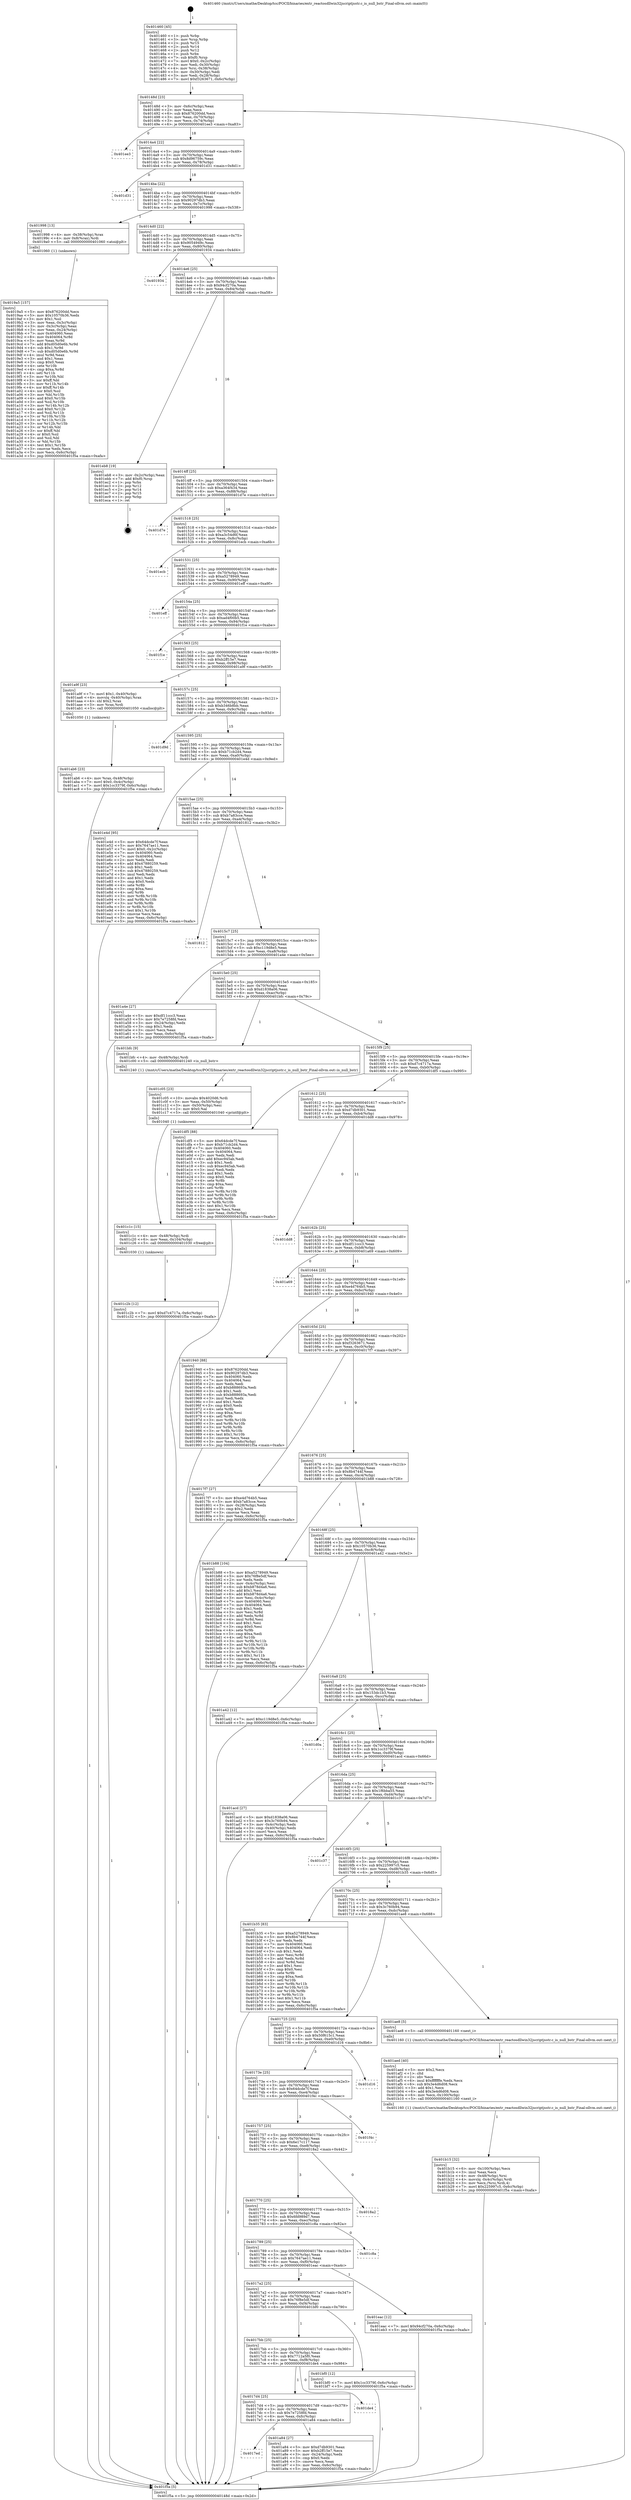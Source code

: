 digraph "0x401460" {
  label = "0x401460 (/mnt/c/Users/mathe/Desktop/tcc/POCII/binaries/extr_reactosdllwin32jscriptjsstr.c_is_null_bstr_Final-ollvm.out::main(0))"
  labelloc = "t"
  node[shape=record]

  Entry [label="",width=0.3,height=0.3,shape=circle,fillcolor=black,style=filled]
  "0x40148d" [label="{
     0x40148d [23]\l
     | [instrs]\l
     &nbsp;&nbsp;0x40148d \<+3\>: mov -0x6c(%rbp),%eax\l
     &nbsp;&nbsp;0x401490 \<+2\>: mov %eax,%ecx\l
     &nbsp;&nbsp;0x401492 \<+6\>: sub $0x876200dd,%ecx\l
     &nbsp;&nbsp;0x401498 \<+3\>: mov %eax,-0x70(%rbp)\l
     &nbsp;&nbsp;0x40149b \<+3\>: mov %ecx,-0x74(%rbp)\l
     &nbsp;&nbsp;0x40149e \<+6\>: je 0000000000401ee3 \<main+0xa83\>\l
  }"]
  "0x401ee3" [label="{
     0x401ee3\l
  }", style=dashed]
  "0x4014a4" [label="{
     0x4014a4 [22]\l
     | [instrs]\l
     &nbsp;&nbsp;0x4014a4 \<+5\>: jmp 00000000004014a9 \<main+0x49\>\l
     &nbsp;&nbsp;0x4014a9 \<+3\>: mov -0x70(%rbp),%eax\l
     &nbsp;&nbsp;0x4014ac \<+5\>: sub $0x8d96759c,%eax\l
     &nbsp;&nbsp;0x4014b1 \<+3\>: mov %eax,-0x78(%rbp)\l
     &nbsp;&nbsp;0x4014b4 \<+6\>: je 0000000000401d31 \<main+0x8d1\>\l
  }"]
  Exit [label="",width=0.3,height=0.3,shape=circle,fillcolor=black,style=filled,peripheries=2]
  "0x401d31" [label="{
     0x401d31\l
  }", style=dashed]
  "0x4014ba" [label="{
     0x4014ba [22]\l
     | [instrs]\l
     &nbsp;&nbsp;0x4014ba \<+5\>: jmp 00000000004014bf \<main+0x5f\>\l
     &nbsp;&nbsp;0x4014bf \<+3\>: mov -0x70(%rbp),%eax\l
     &nbsp;&nbsp;0x4014c2 \<+5\>: sub $0x90297db3,%eax\l
     &nbsp;&nbsp;0x4014c7 \<+3\>: mov %eax,-0x7c(%rbp)\l
     &nbsp;&nbsp;0x4014ca \<+6\>: je 0000000000401998 \<main+0x538\>\l
  }"]
  "0x401c2b" [label="{
     0x401c2b [12]\l
     | [instrs]\l
     &nbsp;&nbsp;0x401c2b \<+7\>: movl $0xd7c4717a,-0x6c(%rbp)\l
     &nbsp;&nbsp;0x401c32 \<+5\>: jmp 0000000000401f5a \<main+0xafa\>\l
  }"]
  "0x401998" [label="{
     0x401998 [13]\l
     | [instrs]\l
     &nbsp;&nbsp;0x401998 \<+4\>: mov -0x38(%rbp),%rax\l
     &nbsp;&nbsp;0x40199c \<+4\>: mov 0x8(%rax),%rdi\l
     &nbsp;&nbsp;0x4019a0 \<+5\>: call 0000000000401060 \<atoi@plt\>\l
     | [calls]\l
     &nbsp;&nbsp;0x401060 \{1\} (unknown)\l
  }"]
  "0x4014d0" [label="{
     0x4014d0 [22]\l
     | [instrs]\l
     &nbsp;&nbsp;0x4014d0 \<+5\>: jmp 00000000004014d5 \<main+0x75\>\l
     &nbsp;&nbsp;0x4014d5 \<+3\>: mov -0x70(%rbp),%eax\l
     &nbsp;&nbsp;0x4014d8 \<+5\>: sub $0x9054949c,%eax\l
     &nbsp;&nbsp;0x4014dd \<+3\>: mov %eax,-0x80(%rbp)\l
     &nbsp;&nbsp;0x4014e0 \<+6\>: je 0000000000401934 \<main+0x4d4\>\l
  }"]
  "0x401c1c" [label="{
     0x401c1c [15]\l
     | [instrs]\l
     &nbsp;&nbsp;0x401c1c \<+4\>: mov -0x48(%rbp),%rdi\l
     &nbsp;&nbsp;0x401c20 \<+6\>: mov %eax,-0x104(%rbp)\l
     &nbsp;&nbsp;0x401c26 \<+5\>: call 0000000000401030 \<free@plt\>\l
     | [calls]\l
     &nbsp;&nbsp;0x401030 \{1\} (unknown)\l
  }"]
  "0x401934" [label="{
     0x401934\l
  }", style=dashed]
  "0x4014e6" [label="{
     0x4014e6 [25]\l
     | [instrs]\l
     &nbsp;&nbsp;0x4014e6 \<+5\>: jmp 00000000004014eb \<main+0x8b\>\l
     &nbsp;&nbsp;0x4014eb \<+3\>: mov -0x70(%rbp),%eax\l
     &nbsp;&nbsp;0x4014ee \<+5\>: sub $0x94cf270a,%eax\l
     &nbsp;&nbsp;0x4014f3 \<+6\>: mov %eax,-0x84(%rbp)\l
     &nbsp;&nbsp;0x4014f9 \<+6\>: je 0000000000401eb8 \<main+0xa58\>\l
  }"]
  "0x401c05" [label="{
     0x401c05 [23]\l
     | [instrs]\l
     &nbsp;&nbsp;0x401c05 \<+10\>: movabs $0x4020d6,%rdi\l
     &nbsp;&nbsp;0x401c0f \<+3\>: mov %eax,-0x50(%rbp)\l
     &nbsp;&nbsp;0x401c12 \<+3\>: mov -0x50(%rbp),%esi\l
     &nbsp;&nbsp;0x401c15 \<+2\>: mov $0x0,%al\l
     &nbsp;&nbsp;0x401c17 \<+5\>: call 0000000000401040 \<printf@plt\>\l
     | [calls]\l
     &nbsp;&nbsp;0x401040 \{1\} (unknown)\l
  }"]
  "0x401eb8" [label="{
     0x401eb8 [19]\l
     | [instrs]\l
     &nbsp;&nbsp;0x401eb8 \<+3\>: mov -0x2c(%rbp),%eax\l
     &nbsp;&nbsp;0x401ebb \<+7\>: add $0xf0,%rsp\l
     &nbsp;&nbsp;0x401ec2 \<+1\>: pop %rbx\l
     &nbsp;&nbsp;0x401ec3 \<+2\>: pop %r12\l
     &nbsp;&nbsp;0x401ec5 \<+2\>: pop %r14\l
     &nbsp;&nbsp;0x401ec7 \<+2\>: pop %r15\l
     &nbsp;&nbsp;0x401ec9 \<+1\>: pop %rbp\l
     &nbsp;&nbsp;0x401eca \<+1\>: ret\l
  }"]
  "0x4014ff" [label="{
     0x4014ff [25]\l
     | [instrs]\l
     &nbsp;&nbsp;0x4014ff \<+5\>: jmp 0000000000401504 \<main+0xa4\>\l
     &nbsp;&nbsp;0x401504 \<+3\>: mov -0x70(%rbp),%eax\l
     &nbsp;&nbsp;0x401507 \<+5\>: sub $0xa364f434,%eax\l
     &nbsp;&nbsp;0x40150c \<+6\>: mov %eax,-0x88(%rbp)\l
     &nbsp;&nbsp;0x401512 \<+6\>: je 0000000000401d7e \<main+0x91e\>\l
  }"]
  "0x401b15" [label="{
     0x401b15 [32]\l
     | [instrs]\l
     &nbsp;&nbsp;0x401b15 \<+6\>: mov -0x100(%rbp),%ecx\l
     &nbsp;&nbsp;0x401b1b \<+3\>: imul %eax,%ecx\l
     &nbsp;&nbsp;0x401b1e \<+4\>: mov -0x48(%rbp),%rsi\l
     &nbsp;&nbsp;0x401b22 \<+4\>: movslq -0x4c(%rbp),%rdi\l
     &nbsp;&nbsp;0x401b26 \<+3\>: mov %ecx,(%rsi,%rdi,4)\l
     &nbsp;&nbsp;0x401b29 \<+7\>: movl $0x225997c5,-0x6c(%rbp)\l
     &nbsp;&nbsp;0x401b30 \<+5\>: jmp 0000000000401f5a \<main+0xafa\>\l
  }"]
  "0x401d7e" [label="{
     0x401d7e\l
  }", style=dashed]
  "0x401518" [label="{
     0x401518 [25]\l
     | [instrs]\l
     &nbsp;&nbsp;0x401518 \<+5\>: jmp 000000000040151d \<main+0xbd\>\l
     &nbsp;&nbsp;0x40151d \<+3\>: mov -0x70(%rbp),%eax\l
     &nbsp;&nbsp;0x401520 \<+5\>: sub $0xa3c54d6f,%eax\l
     &nbsp;&nbsp;0x401525 \<+6\>: mov %eax,-0x8c(%rbp)\l
     &nbsp;&nbsp;0x40152b \<+6\>: je 0000000000401ecb \<main+0xa6b\>\l
  }"]
  "0x401aed" [label="{
     0x401aed [40]\l
     | [instrs]\l
     &nbsp;&nbsp;0x401aed \<+5\>: mov $0x2,%ecx\l
     &nbsp;&nbsp;0x401af2 \<+1\>: cltd\l
     &nbsp;&nbsp;0x401af3 \<+2\>: idiv %ecx\l
     &nbsp;&nbsp;0x401af5 \<+6\>: imul $0xfffffffe,%edx,%ecx\l
     &nbsp;&nbsp;0x401afb \<+6\>: sub $0x3e4d6d08,%ecx\l
     &nbsp;&nbsp;0x401b01 \<+3\>: add $0x1,%ecx\l
     &nbsp;&nbsp;0x401b04 \<+6\>: add $0x3e4d6d08,%ecx\l
     &nbsp;&nbsp;0x401b0a \<+6\>: mov %ecx,-0x100(%rbp)\l
     &nbsp;&nbsp;0x401b10 \<+5\>: call 0000000000401160 \<next_i\>\l
     | [calls]\l
     &nbsp;&nbsp;0x401160 \{1\} (/mnt/c/Users/mathe/Desktop/tcc/POCII/binaries/extr_reactosdllwin32jscriptjsstr.c_is_null_bstr_Final-ollvm.out::next_i)\l
  }"]
  "0x401ecb" [label="{
     0x401ecb\l
  }", style=dashed]
  "0x401531" [label="{
     0x401531 [25]\l
     | [instrs]\l
     &nbsp;&nbsp;0x401531 \<+5\>: jmp 0000000000401536 \<main+0xd6\>\l
     &nbsp;&nbsp;0x401536 \<+3\>: mov -0x70(%rbp),%eax\l
     &nbsp;&nbsp;0x401539 \<+5\>: sub $0xa5278949,%eax\l
     &nbsp;&nbsp;0x40153e \<+6\>: mov %eax,-0x90(%rbp)\l
     &nbsp;&nbsp;0x401544 \<+6\>: je 0000000000401eff \<main+0xa9f\>\l
  }"]
  "0x401ab6" [label="{
     0x401ab6 [23]\l
     | [instrs]\l
     &nbsp;&nbsp;0x401ab6 \<+4\>: mov %rax,-0x48(%rbp)\l
     &nbsp;&nbsp;0x401aba \<+7\>: movl $0x0,-0x4c(%rbp)\l
     &nbsp;&nbsp;0x401ac1 \<+7\>: movl $0x1cc3379f,-0x6c(%rbp)\l
     &nbsp;&nbsp;0x401ac8 \<+5\>: jmp 0000000000401f5a \<main+0xafa\>\l
  }"]
  "0x401eff" [label="{
     0x401eff\l
  }", style=dashed]
  "0x40154a" [label="{
     0x40154a [25]\l
     | [instrs]\l
     &nbsp;&nbsp;0x40154a \<+5\>: jmp 000000000040154f \<main+0xef\>\l
     &nbsp;&nbsp;0x40154f \<+3\>: mov -0x70(%rbp),%eax\l
     &nbsp;&nbsp;0x401552 \<+5\>: sub $0xad4f00b5,%eax\l
     &nbsp;&nbsp;0x401557 \<+6\>: mov %eax,-0x94(%rbp)\l
     &nbsp;&nbsp;0x40155d \<+6\>: je 0000000000401f1e \<main+0xabe\>\l
  }"]
  "0x4017ed" [label="{
     0x4017ed\l
  }", style=dashed]
  "0x401f1e" [label="{
     0x401f1e\l
  }", style=dashed]
  "0x401563" [label="{
     0x401563 [25]\l
     | [instrs]\l
     &nbsp;&nbsp;0x401563 \<+5\>: jmp 0000000000401568 \<main+0x108\>\l
     &nbsp;&nbsp;0x401568 \<+3\>: mov -0x70(%rbp),%eax\l
     &nbsp;&nbsp;0x40156b \<+5\>: sub $0xb2ff15e7,%eax\l
     &nbsp;&nbsp;0x401570 \<+6\>: mov %eax,-0x98(%rbp)\l
     &nbsp;&nbsp;0x401576 \<+6\>: je 0000000000401a9f \<main+0x63f\>\l
  }"]
  "0x401a84" [label="{
     0x401a84 [27]\l
     | [instrs]\l
     &nbsp;&nbsp;0x401a84 \<+5\>: mov $0xd7db9301,%eax\l
     &nbsp;&nbsp;0x401a89 \<+5\>: mov $0xb2ff15e7,%ecx\l
     &nbsp;&nbsp;0x401a8e \<+3\>: mov -0x24(%rbp),%edx\l
     &nbsp;&nbsp;0x401a91 \<+3\>: cmp $0x0,%edx\l
     &nbsp;&nbsp;0x401a94 \<+3\>: cmove %ecx,%eax\l
     &nbsp;&nbsp;0x401a97 \<+3\>: mov %eax,-0x6c(%rbp)\l
     &nbsp;&nbsp;0x401a9a \<+5\>: jmp 0000000000401f5a \<main+0xafa\>\l
  }"]
  "0x401a9f" [label="{
     0x401a9f [23]\l
     | [instrs]\l
     &nbsp;&nbsp;0x401a9f \<+7\>: movl $0x1,-0x40(%rbp)\l
     &nbsp;&nbsp;0x401aa6 \<+4\>: movslq -0x40(%rbp),%rax\l
     &nbsp;&nbsp;0x401aaa \<+4\>: shl $0x2,%rax\l
     &nbsp;&nbsp;0x401aae \<+3\>: mov %rax,%rdi\l
     &nbsp;&nbsp;0x401ab1 \<+5\>: call 0000000000401050 \<malloc@plt\>\l
     | [calls]\l
     &nbsp;&nbsp;0x401050 \{1\} (unknown)\l
  }"]
  "0x40157c" [label="{
     0x40157c [25]\l
     | [instrs]\l
     &nbsp;&nbsp;0x40157c \<+5\>: jmp 0000000000401581 \<main+0x121\>\l
     &nbsp;&nbsp;0x401581 \<+3\>: mov -0x70(%rbp),%eax\l
     &nbsp;&nbsp;0x401584 \<+5\>: sub $0xb346b8bb,%eax\l
     &nbsp;&nbsp;0x401589 \<+6\>: mov %eax,-0x9c(%rbp)\l
     &nbsp;&nbsp;0x40158f \<+6\>: je 0000000000401d9d \<main+0x93d\>\l
  }"]
  "0x4017d4" [label="{
     0x4017d4 [25]\l
     | [instrs]\l
     &nbsp;&nbsp;0x4017d4 \<+5\>: jmp 00000000004017d9 \<main+0x379\>\l
     &nbsp;&nbsp;0x4017d9 \<+3\>: mov -0x70(%rbp),%eax\l
     &nbsp;&nbsp;0x4017dc \<+5\>: sub $0x7e7258fd,%eax\l
     &nbsp;&nbsp;0x4017e1 \<+6\>: mov %eax,-0xfc(%rbp)\l
     &nbsp;&nbsp;0x4017e7 \<+6\>: je 0000000000401a84 \<main+0x624\>\l
  }"]
  "0x401d9d" [label="{
     0x401d9d\l
  }", style=dashed]
  "0x401595" [label="{
     0x401595 [25]\l
     | [instrs]\l
     &nbsp;&nbsp;0x401595 \<+5\>: jmp 000000000040159a \<main+0x13a\>\l
     &nbsp;&nbsp;0x40159a \<+3\>: mov -0x70(%rbp),%eax\l
     &nbsp;&nbsp;0x40159d \<+5\>: sub $0xb71cb2d4,%eax\l
     &nbsp;&nbsp;0x4015a2 \<+6\>: mov %eax,-0xa0(%rbp)\l
     &nbsp;&nbsp;0x4015a8 \<+6\>: je 0000000000401e4d \<main+0x9ed\>\l
  }"]
  "0x401de4" [label="{
     0x401de4\l
  }", style=dashed]
  "0x401e4d" [label="{
     0x401e4d [95]\l
     | [instrs]\l
     &nbsp;&nbsp;0x401e4d \<+5\>: mov $0x64dcde7f,%eax\l
     &nbsp;&nbsp;0x401e52 \<+5\>: mov $0x7647ae11,%ecx\l
     &nbsp;&nbsp;0x401e57 \<+7\>: movl $0x0,-0x2c(%rbp)\l
     &nbsp;&nbsp;0x401e5e \<+7\>: mov 0x404060,%edx\l
     &nbsp;&nbsp;0x401e65 \<+7\>: mov 0x404064,%esi\l
     &nbsp;&nbsp;0x401e6c \<+2\>: mov %edx,%edi\l
     &nbsp;&nbsp;0x401e6e \<+6\>: add $0x47880259,%edi\l
     &nbsp;&nbsp;0x401e74 \<+3\>: sub $0x1,%edi\l
     &nbsp;&nbsp;0x401e77 \<+6\>: sub $0x47880259,%edi\l
     &nbsp;&nbsp;0x401e7d \<+3\>: imul %edi,%edx\l
     &nbsp;&nbsp;0x401e80 \<+3\>: and $0x1,%edx\l
     &nbsp;&nbsp;0x401e83 \<+3\>: cmp $0x0,%edx\l
     &nbsp;&nbsp;0x401e86 \<+4\>: sete %r8b\l
     &nbsp;&nbsp;0x401e8a \<+3\>: cmp $0xa,%esi\l
     &nbsp;&nbsp;0x401e8d \<+4\>: setl %r9b\l
     &nbsp;&nbsp;0x401e91 \<+3\>: mov %r8b,%r10b\l
     &nbsp;&nbsp;0x401e94 \<+3\>: and %r9b,%r10b\l
     &nbsp;&nbsp;0x401e97 \<+3\>: xor %r9b,%r8b\l
     &nbsp;&nbsp;0x401e9a \<+3\>: or %r8b,%r10b\l
     &nbsp;&nbsp;0x401e9d \<+4\>: test $0x1,%r10b\l
     &nbsp;&nbsp;0x401ea1 \<+3\>: cmovne %ecx,%eax\l
     &nbsp;&nbsp;0x401ea4 \<+3\>: mov %eax,-0x6c(%rbp)\l
     &nbsp;&nbsp;0x401ea7 \<+5\>: jmp 0000000000401f5a \<main+0xafa\>\l
  }"]
  "0x4015ae" [label="{
     0x4015ae [25]\l
     | [instrs]\l
     &nbsp;&nbsp;0x4015ae \<+5\>: jmp 00000000004015b3 \<main+0x153\>\l
     &nbsp;&nbsp;0x4015b3 \<+3\>: mov -0x70(%rbp),%eax\l
     &nbsp;&nbsp;0x4015b6 \<+5\>: sub $0xb7a83cce,%eax\l
     &nbsp;&nbsp;0x4015bb \<+6\>: mov %eax,-0xa4(%rbp)\l
     &nbsp;&nbsp;0x4015c1 \<+6\>: je 0000000000401812 \<main+0x3b2\>\l
  }"]
  "0x4017bb" [label="{
     0x4017bb [25]\l
     | [instrs]\l
     &nbsp;&nbsp;0x4017bb \<+5\>: jmp 00000000004017c0 \<main+0x360\>\l
     &nbsp;&nbsp;0x4017c0 \<+3\>: mov -0x70(%rbp),%eax\l
     &nbsp;&nbsp;0x4017c3 \<+5\>: sub $0x7712a5f0,%eax\l
     &nbsp;&nbsp;0x4017c8 \<+6\>: mov %eax,-0xf8(%rbp)\l
     &nbsp;&nbsp;0x4017ce \<+6\>: je 0000000000401de4 \<main+0x984\>\l
  }"]
  "0x401812" [label="{
     0x401812\l
  }", style=dashed]
  "0x4015c7" [label="{
     0x4015c7 [25]\l
     | [instrs]\l
     &nbsp;&nbsp;0x4015c7 \<+5\>: jmp 00000000004015cc \<main+0x16c\>\l
     &nbsp;&nbsp;0x4015cc \<+3\>: mov -0x70(%rbp),%eax\l
     &nbsp;&nbsp;0x4015cf \<+5\>: sub $0xc119d8e5,%eax\l
     &nbsp;&nbsp;0x4015d4 \<+6\>: mov %eax,-0xa8(%rbp)\l
     &nbsp;&nbsp;0x4015da \<+6\>: je 0000000000401a4e \<main+0x5ee\>\l
  }"]
  "0x401bf0" [label="{
     0x401bf0 [12]\l
     | [instrs]\l
     &nbsp;&nbsp;0x401bf0 \<+7\>: movl $0x1cc3379f,-0x6c(%rbp)\l
     &nbsp;&nbsp;0x401bf7 \<+5\>: jmp 0000000000401f5a \<main+0xafa\>\l
  }"]
  "0x401a4e" [label="{
     0x401a4e [27]\l
     | [instrs]\l
     &nbsp;&nbsp;0x401a4e \<+5\>: mov $0xdf11ccc3,%eax\l
     &nbsp;&nbsp;0x401a53 \<+5\>: mov $0x7e7258fd,%ecx\l
     &nbsp;&nbsp;0x401a58 \<+3\>: mov -0x24(%rbp),%edx\l
     &nbsp;&nbsp;0x401a5b \<+3\>: cmp $0x1,%edx\l
     &nbsp;&nbsp;0x401a5e \<+3\>: cmovl %ecx,%eax\l
     &nbsp;&nbsp;0x401a61 \<+3\>: mov %eax,-0x6c(%rbp)\l
     &nbsp;&nbsp;0x401a64 \<+5\>: jmp 0000000000401f5a \<main+0xafa\>\l
  }"]
  "0x4015e0" [label="{
     0x4015e0 [25]\l
     | [instrs]\l
     &nbsp;&nbsp;0x4015e0 \<+5\>: jmp 00000000004015e5 \<main+0x185\>\l
     &nbsp;&nbsp;0x4015e5 \<+3\>: mov -0x70(%rbp),%eax\l
     &nbsp;&nbsp;0x4015e8 \<+5\>: sub $0xd1838a06,%eax\l
     &nbsp;&nbsp;0x4015ed \<+6\>: mov %eax,-0xac(%rbp)\l
     &nbsp;&nbsp;0x4015f3 \<+6\>: je 0000000000401bfc \<main+0x79c\>\l
  }"]
  "0x4017a2" [label="{
     0x4017a2 [25]\l
     | [instrs]\l
     &nbsp;&nbsp;0x4017a2 \<+5\>: jmp 00000000004017a7 \<main+0x347\>\l
     &nbsp;&nbsp;0x4017a7 \<+3\>: mov -0x70(%rbp),%eax\l
     &nbsp;&nbsp;0x4017aa \<+5\>: sub $0x76f8e5df,%eax\l
     &nbsp;&nbsp;0x4017af \<+6\>: mov %eax,-0xf4(%rbp)\l
     &nbsp;&nbsp;0x4017b5 \<+6\>: je 0000000000401bf0 \<main+0x790\>\l
  }"]
  "0x401bfc" [label="{
     0x401bfc [9]\l
     | [instrs]\l
     &nbsp;&nbsp;0x401bfc \<+4\>: mov -0x48(%rbp),%rdi\l
     &nbsp;&nbsp;0x401c00 \<+5\>: call 0000000000401240 \<is_null_bstr\>\l
     | [calls]\l
     &nbsp;&nbsp;0x401240 \{1\} (/mnt/c/Users/mathe/Desktop/tcc/POCII/binaries/extr_reactosdllwin32jscriptjsstr.c_is_null_bstr_Final-ollvm.out::is_null_bstr)\l
  }"]
  "0x4015f9" [label="{
     0x4015f9 [25]\l
     | [instrs]\l
     &nbsp;&nbsp;0x4015f9 \<+5\>: jmp 00000000004015fe \<main+0x19e\>\l
     &nbsp;&nbsp;0x4015fe \<+3\>: mov -0x70(%rbp),%eax\l
     &nbsp;&nbsp;0x401601 \<+5\>: sub $0xd7c4717a,%eax\l
     &nbsp;&nbsp;0x401606 \<+6\>: mov %eax,-0xb0(%rbp)\l
     &nbsp;&nbsp;0x40160c \<+6\>: je 0000000000401df5 \<main+0x995\>\l
  }"]
  "0x401eac" [label="{
     0x401eac [12]\l
     | [instrs]\l
     &nbsp;&nbsp;0x401eac \<+7\>: movl $0x94cf270a,-0x6c(%rbp)\l
     &nbsp;&nbsp;0x401eb3 \<+5\>: jmp 0000000000401f5a \<main+0xafa\>\l
  }"]
  "0x401df5" [label="{
     0x401df5 [88]\l
     | [instrs]\l
     &nbsp;&nbsp;0x401df5 \<+5\>: mov $0x64dcde7f,%eax\l
     &nbsp;&nbsp;0x401dfa \<+5\>: mov $0xb71cb2d4,%ecx\l
     &nbsp;&nbsp;0x401dff \<+7\>: mov 0x404060,%edx\l
     &nbsp;&nbsp;0x401e06 \<+7\>: mov 0x404064,%esi\l
     &nbsp;&nbsp;0x401e0d \<+2\>: mov %edx,%edi\l
     &nbsp;&nbsp;0x401e0f \<+6\>: add $0xec945ab,%edi\l
     &nbsp;&nbsp;0x401e15 \<+3\>: sub $0x1,%edi\l
     &nbsp;&nbsp;0x401e18 \<+6\>: sub $0xec945ab,%edi\l
     &nbsp;&nbsp;0x401e1e \<+3\>: imul %edi,%edx\l
     &nbsp;&nbsp;0x401e21 \<+3\>: and $0x1,%edx\l
     &nbsp;&nbsp;0x401e24 \<+3\>: cmp $0x0,%edx\l
     &nbsp;&nbsp;0x401e27 \<+4\>: sete %r8b\l
     &nbsp;&nbsp;0x401e2b \<+3\>: cmp $0xa,%esi\l
     &nbsp;&nbsp;0x401e2e \<+4\>: setl %r9b\l
     &nbsp;&nbsp;0x401e32 \<+3\>: mov %r8b,%r10b\l
     &nbsp;&nbsp;0x401e35 \<+3\>: and %r9b,%r10b\l
     &nbsp;&nbsp;0x401e38 \<+3\>: xor %r9b,%r8b\l
     &nbsp;&nbsp;0x401e3b \<+3\>: or %r8b,%r10b\l
     &nbsp;&nbsp;0x401e3e \<+4\>: test $0x1,%r10b\l
     &nbsp;&nbsp;0x401e42 \<+3\>: cmovne %ecx,%eax\l
     &nbsp;&nbsp;0x401e45 \<+3\>: mov %eax,-0x6c(%rbp)\l
     &nbsp;&nbsp;0x401e48 \<+5\>: jmp 0000000000401f5a \<main+0xafa\>\l
  }"]
  "0x401612" [label="{
     0x401612 [25]\l
     | [instrs]\l
     &nbsp;&nbsp;0x401612 \<+5\>: jmp 0000000000401617 \<main+0x1b7\>\l
     &nbsp;&nbsp;0x401617 \<+3\>: mov -0x70(%rbp),%eax\l
     &nbsp;&nbsp;0x40161a \<+5\>: sub $0xd7db9301,%eax\l
     &nbsp;&nbsp;0x40161f \<+6\>: mov %eax,-0xb4(%rbp)\l
     &nbsp;&nbsp;0x401625 \<+6\>: je 0000000000401dd8 \<main+0x978\>\l
  }"]
  "0x401789" [label="{
     0x401789 [25]\l
     | [instrs]\l
     &nbsp;&nbsp;0x401789 \<+5\>: jmp 000000000040178e \<main+0x32e\>\l
     &nbsp;&nbsp;0x40178e \<+3\>: mov -0x70(%rbp),%eax\l
     &nbsp;&nbsp;0x401791 \<+5\>: sub $0x7647ae11,%eax\l
     &nbsp;&nbsp;0x401796 \<+6\>: mov %eax,-0xf0(%rbp)\l
     &nbsp;&nbsp;0x40179c \<+6\>: je 0000000000401eac \<main+0xa4c\>\l
  }"]
  "0x401dd8" [label="{
     0x401dd8\l
  }", style=dashed]
  "0x40162b" [label="{
     0x40162b [25]\l
     | [instrs]\l
     &nbsp;&nbsp;0x40162b \<+5\>: jmp 0000000000401630 \<main+0x1d0\>\l
     &nbsp;&nbsp;0x401630 \<+3\>: mov -0x70(%rbp),%eax\l
     &nbsp;&nbsp;0x401633 \<+5\>: sub $0xdf11ccc3,%eax\l
     &nbsp;&nbsp;0x401638 \<+6\>: mov %eax,-0xb8(%rbp)\l
     &nbsp;&nbsp;0x40163e \<+6\>: je 0000000000401a69 \<main+0x609\>\l
  }"]
  "0x401c8a" [label="{
     0x401c8a\l
  }", style=dashed]
  "0x401a69" [label="{
     0x401a69\l
  }", style=dashed]
  "0x401644" [label="{
     0x401644 [25]\l
     | [instrs]\l
     &nbsp;&nbsp;0x401644 \<+5\>: jmp 0000000000401649 \<main+0x1e9\>\l
     &nbsp;&nbsp;0x401649 \<+3\>: mov -0x70(%rbp),%eax\l
     &nbsp;&nbsp;0x40164c \<+5\>: sub $0xe4d764b5,%eax\l
     &nbsp;&nbsp;0x401651 \<+6\>: mov %eax,-0xbc(%rbp)\l
     &nbsp;&nbsp;0x401657 \<+6\>: je 0000000000401940 \<main+0x4e0\>\l
  }"]
  "0x401770" [label="{
     0x401770 [25]\l
     | [instrs]\l
     &nbsp;&nbsp;0x401770 \<+5\>: jmp 0000000000401775 \<main+0x315\>\l
     &nbsp;&nbsp;0x401775 \<+3\>: mov -0x70(%rbp),%eax\l
     &nbsp;&nbsp;0x401778 \<+5\>: sub $0x6fd989d7,%eax\l
     &nbsp;&nbsp;0x40177d \<+6\>: mov %eax,-0xec(%rbp)\l
     &nbsp;&nbsp;0x401783 \<+6\>: je 0000000000401c8a \<main+0x82a\>\l
  }"]
  "0x401940" [label="{
     0x401940 [88]\l
     | [instrs]\l
     &nbsp;&nbsp;0x401940 \<+5\>: mov $0x876200dd,%eax\l
     &nbsp;&nbsp;0x401945 \<+5\>: mov $0x90297db3,%ecx\l
     &nbsp;&nbsp;0x40194a \<+7\>: mov 0x404060,%edx\l
     &nbsp;&nbsp;0x401951 \<+7\>: mov 0x404064,%esi\l
     &nbsp;&nbsp;0x401958 \<+2\>: mov %edx,%edi\l
     &nbsp;&nbsp;0x40195a \<+6\>: add $0xb888693a,%edi\l
     &nbsp;&nbsp;0x401960 \<+3\>: sub $0x1,%edi\l
     &nbsp;&nbsp;0x401963 \<+6\>: sub $0xb888693a,%edi\l
     &nbsp;&nbsp;0x401969 \<+3\>: imul %edi,%edx\l
     &nbsp;&nbsp;0x40196c \<+3\>: and $0x1,%edx\l
     &nbsp;&nbsp;0x40196f \<+3\>: cmp $0x0,%edx\l
     &nbsp;&nbsp;0x401972 \<+4\>: sete %r8b\l
     &nbsp;&nbsp;0x401976 \<+3\>: cmp $0xa,%esi\l
     &nbsp;&nbsp;0x401979 \<+4\>: setl %r9b\l
     &nbsp;&nbsp;0x40197d \<+3\>: mov %r8b,%r10b\l
     &nbsp;&nbsp;0x401980 \<+3\>: and %r9b,%r10b\l
     &nbsp;&nbsp;0x401983 \<+3\>: xor %r9b,%r8b\l
     &nbsp;&nbsp;0x401986 \<+3\>: or %r8b,%r10b\l
     &nbsp;&nbsp;0x401989 \<+4\>: test $0x1,%r10b\l
     &nbsp;&nbsp;0x40198d \<+3\>: cmovne %ecx,%eax\l
     &nbsp;&nbsp;0x401990 \<+3\>: mov %eax,-0x6c(%rbp)\l
     &nbsp;&nbsp;0x401993 \<+5\>: jmp 0000000000401f5a \<main+0xafa\>\l
  }"]
  "0x40165d" [label="{
     0x40165d [25]\l
     | [instrs]\l
     &nbsp;&nbsp;0x40165d \<+5\>: jmp 0000000000401662 \<main+0x202\>\l
     &nbsp;&nbsp;0x401662 \<+3\>: mov -0x70(%rbp),%eax\l
     &nbsp;&nbsp;0x401665 \<+5\>: sub $0xf3263671,%eax\l
     &nbsp;&nbsp;0x40166a \<+6\>: mov %eax,-0xc0(%rbp)\l
     &nbsp;&nbsp;0x401670 \<+6\>: je 00000000004017f7 \<main+0x397\>\l
  }"]
  "0x4018a2" [label="{
     0x4018a2\l
  }", style=dashed]
  "0x4017f7" [label="{
     0x4017f7 [27]\l
     | [instrs]\l
     &nbsp;&nbsp;0x4017f7 \<+5\>: mov $0xe4d764b5,%eax\l
     &nbsp;&nbsp;0x4017fc \<+5\>: mov $0xb7a83cce,%ecx\l
     &nbsp;&nbsp;0x401801 \<+3\>: mov -0x28(%rbp),%edx\l
     &nbsp;&nbsp;0x401804 \<+3\>: cmp $0x2,%edx\l
     &nbsp;&nbsp;0x401807 \<+3\>: cmovne %ecx,%eax\l
     &nbsp;&nbsp;0x40180a \<+3\>: mov %eax,-0x6c(%rbp)\l
     &nbsp;&nbsp;0x40180d \<+5\>: jmp 0000000000401f5a \<main+0xafa\>\l
  }"]
  "0x401676" [label="{
     0x401676 [25]\l
     | [instrs]\l
     &nbsp;&nbsp;0x401676 \<+5\>: jmp 000000000040167b \<main+0x21b\>\l
     &nbsp;&nbsp;0x40167b \<+3\>: mov -0x70(%rbp),%eax\l
     &nbsp;&nbsp;0x40167e \<+5\>: sub $0x8b4744f,%eax\l
     &nbsp;&nbsp;0x401683 \<+6\>: mov %eax,-0xc4(%rbp)\l
     &nbsp;&nbsp;0x401689 \<+6\>: je 0000000000401b88 \<main+0x728\>\l
  }"]
  "0x401f5a" [label="{
     0x401f5a [5]\l
     | [instrs]\l
     &nbsp;&nbsp;0x401f5a \<+5\>: jmp 000000000040148d \<main+0x2d\>\l
  }"]
  "0x401460" [label="{
     0x401460 [45]\l
     | [instrs]\l
     &nbsp;&nbsp;0x401460 \<+1\>: push %rbp\l
     &nbsp;&nbsp;0x401461 \<+3\>: mov %rsp,%rbp\l
     &nbsp;&nbsp;0x401464 \<+2\>: push %r15\l
     &nbsp;&nbsp;0x401466 \<+2\>: push %r14\l
     &nbsp;&nbsp;0x401468 \<+2\>: push %r12\l
     &nbsp;&nbsp;0x40146a \<+1\>: push %rbx\l
     &nbsp;&nbsp;0x40146b \<+7\>: sub $0xf0,%rsp\l
     &nbsp;&nbsp;0x401472 \<+7\>: movl $0x0,-0x2c(%rbp)\l
     &nbsp;&nbsp;0x401479 \<+3\>: mov %edi,-0x30(%rbp)\l
     &nbsp;&nbsp;0x40147c \<+4\>: mov %rsi,-0x38(%rbp)\l
     &nbsp;&nbsp;0x401480 \<+3\>: mov -0x30(%rbp),%edi\l
     &nbsp;&nbsp;0x401483 \<+3\>: mov %edi,-0x28(%rbp)\l
     &nbsp;&nbsp;0x401486 \<+7\>: movl $0xf3263671,-0x6c(%rbp)\l
  }"]
  "0x4019a5" [label="{
     0x4019a5 [157]\l
     | [instrs]\l
     &nbsp;&nbsp;0x4019a5 \<+5\>: mov $0x876200dd,%ecx\l
     &nbsp;&nbsp;0x4019aa \<+5\>: mov $0x10570b36,%edx\l
     &nbsp;&nbsp;0x4019af \<+3\>: mov $0x1,%sil\l
     &nbsp;&nbsp;0x4019b2 \<+3\>: mov %eax,-0x3c(%rbp)\l
     &nbsp;&nbsp;0x4019b5 \<+3\>: mov -0x3c(%rbp),%eax\l
     &nbsp;&nbsp;0x4019b8 \<+3\>: mov %eax,-0x24(%rbp)\l
     &nbsp;&nbsp;0x4019bb \<+7\>: mov 0x404060,%eax\l
     &nbsp;&nbsp;0x4019c2 \<+8\>: mov 0x404064,%r8d\l
     &nbsp;&nbsp;0x4019ca \<+3\>: mov %eax,%r9d\l
     &nbsp;&nbsp;0x4019cd \<+7\>: add $0xd05d0e6b,%r9d\l
     &nbsp;&nbsp;0x4019d4 \<+4\>: sub $0x1,%r9d\l
     &nbsp;&nbsp;0x4019d8 \<+7\>: sub $0xd05d0e6b,%r9d\l
     &nbsp;&nbsp;0x4019df \<+4\>: imul %r9d,%eax\l
     &nbsp;&nbsp;0x4019e3 \<+3\>: and $0x1,%eax\l
     &nbsp;&nbsp;0x4019e6 \<+3\>: cmp $0x0,%eax\l
     &nbsp;&nbsp;0x4019e9 \<+4\>: sete %r10b\l
     &nbsp;&nbsp;0x4019ed \<+4\>: cmp $0xa,%r8d\l
     &nbsp;&nbsp;0x4019f1 \<+4\>: setl %r11b\l
     &nbsp;&nbsp;0x4019f5 \<+3\>: mov %r10b,%bl\l
     &nbsp;&nbsp;0x4019f8 \<+3\>: xor $0xff,%bl\l
     &nbsp;&nbsp;0x4019fb \<+3\>: mov %r11b,%r14b\l
     &nbsp;&nbsp;0x4019fe \<+4\>: xor $0xff,%r14b\l
     &nbsp;&nbsp;0x401a02 \<+4\>: xor $0x0,%sil\l
     &nbsp;&nbsp;0x401a06 \<+3\>: mov %bl,%r15b\l
     &nbsp;&nbsp;0x401a09 \<+4\>: and $0x0,%r15b\l
     &nbsp;&nbsp;0x401a0d \<+3\>: and %sil,%r10b\l
     &nbsp;&nbsp;0x401a10 \<+3\>: mov %r14b,%r12b\l
     &nbsp;&nbsp;0x401a13 \<+4\>: and $0x0,%r12b\l
     &nbsp;&nbsp;0x401a17 \<+3\>: and %sil,%r11b\l
     &nbsp;&nbsp;0x401a1a \<+3\>: or %r10b,%r15b\l
     &nbsp;&nbsp;0x401a1d \<+3\>: or %r11b,%r12b\l
     &nbsp;&nbsp;0x401a20 \<+3\>: xor %r12b,%r15b\l
     &nbsp;&nbsp;0x401a23 \<+3\>: or %r14b,%bl\l
     &nbsp;&nbsp;0x401a26 \<+3\>: xor $0xff,%bl\l
     &nbsp;&nbsp;0x401a29 \<+4\>: or $0x0,%sil\l
     &nbsp;&nbsp;0x401a2d \<+3\>: and %sil,%bl\l
     &nbsp;&nbsp;0x401a30 \<+3\>: or %bl,%r15b\l
     &nbsp;&nbsp;0x401a33 \<+4\>: test $0x1,%r15b\l
     &nbsp;&nbsp;0x401a37 \<+3\>: cmovne %edx,%ecx\l
     &nbsp;&nbsp;0x401a3a \<+3\>: mov %ecx,-0x6c(%rbp)\l
     &nbsp;&nbsp;0x401a3d \<+5\>: jmp 0000000000401f5a \<main+0xafa\>\l
  }"]
  "0x401757" [label="{
     0x401757 [25]\l
     | [instrs]\l
     &nbsp;&nbsp;0x401757 \<+5\>: jmp 000000000040175c \<main+0x2fc\>\l
     &nbsp;&nbsp;0x40175c \<+3\>: mov -0x70(%rbp),%eax\l
     &nbsp;&nbsp;0x40175f \<+5\>: sub $0x6e17c117,%eax\l
     &nbsp;&nbsp;0x401764 \<+6\>: mov %eax,-0xe8(%rbp)\l
     &nbsp;&nbsp;0x40176a \<+6\>: je 00000000004018a2 \<main+0x442\>\l
  }"]
  "0x401b88" [label="{
     0x401b88 [104]\l
     | [instrs]\l
     &nbsp;&nbsp;0x401b88 \<+5\>: mov $0xa5278949,%eax\l
     &nbsp;&nbsp;0x401b8d \<+5\>: mov $0x76f8e5df,%ecx\l
     &nbsp;&nbsp;0x401b92 \<+2\>: xor %edx,%edx\l
     &nbsp;&nbsp;0x401b94 \<+3\>: mov -0x4c(%rbp),%esi\l
     &nbsp;&nbsp;0x401b97 \<+6\>: sub $0xb878d4a6,%esi\l
     &nbsp;&nbsp;0x401b9d \<+3\>: add $0x1,%esi\l
     &nbsp;&nbsp;0x401ba0 \<+6\>: add $0xb878d4a6,%esi\l
     &nbsp;&nbsp;0x401ba6 \<+3\>: mov %esi,-0x4c(%rbp)\l
     &nbsp;&nbsp;0x401ba9 \<+7\>: mov 0x404060,%esi\l
     &nbsp;&nbsp;0x401bb0 \<+7\>: mov 0x404064,%edi\l
     &nbsp;&nbsp;0x401bb7 \<+3\>: sub $0x1,%edx\l
     &nbsp;&nbsp;0x401bba \<+3\>: mov %esi,%r8d\l
     &nbsp;&nbsp;0x401bbd \<+3\>: add %edx,%r8d\l
     &nbsp;&nbsp;0x401bc0 \<+4\>: imul %r8d,%esi\l
     &nbsp;&nbsp;0x401bc4 \<+3\>: and $0x1,%esi\l
     &nbsp;&nbsp;0x401bc7 \<+3\>: cmp $0x0,%esi\l
     &nbsp;&nbsp;0x401bca \<+4\>: sete %r9b\l
     &nbsp;&nbsp;0x401bce \<+3\>: cmp $0xa,%edi\l
     &nbsp;&nbsp;0x401bd1 \<+4\>: setl %r10b\l
     &nbsp;&nbsp;0x401bd5 \<+3\>: mov %r9b,%r11b\l
     &nbsp;&nbsp;0x401bd8 \<+3\>: and %r10b,%r11b\l
     &nbsp;&nbsp;0x401bdb \<+3\>: xor %r10b,%r9b\l
     &nbsp;&nbsp;0x401bde \<+3\>: or %r9b,%r11b\l
     &nbsp;&nbsp;0x401be1 \<+4\>: test $0x1,%r11b\l
     &nbsp;&nbsp;0x401be5 \<+3\>: cmovne %ecx,%eax\l
     &nbsp;&nbsp;0x401be8 \<+3\>: mov %eax,-0x6c(%rbp)\l
     &nbsp;&nbsp;0x401beb \<+5\>: jmp 0000000000401f5a \<main+0xafa\>\l
  }"]
  "0x40168f" [label="{
     0x40168f [25]\l
     | [instrs]\l
     &nbsp;&nbsp;0x40168f \<+5\>: jmp 0000000000401694 \<main+0x234\>\l
     &nbsp;&nbsp;0x401694 \<+3\>: mov -0x70(%rbp),%eax\l
     &nbsp;&nbsp;0x401697 \<+5\>: sub $0x10570b36,%eax\l
     &nbsp;&nbsp;0x40169c \<+6\>: mov %eax,-0xc8(%rbp)\l
     &nbsp;&nbsp;0x4016a2 \<+6\>: je 0000000000401a42 \<main+0x5e2\>\l
  }"]
  "0x401f4c" [label="{
     0x401f4c\l
  }", style=dashed]
  "0x401a42" [label="{
     0x401a42 [12]\l
     | [instrs]\l
     &nbsp;&nbsp;0x401a42 \<+7\>: movl $0xc119d8e5,-0x6c(%rbp)\l
     &nbsp;&nbsp;0x401a49 \<+5\>: jmp 0000000000401f5a \<main+0xafa\>\l
  }"]
  "0x4016a8" [label="{
     0x4016a8 [25]\l
     | [instrs]\l
     &nbsp;&nbsp;0x4016a8 \<+5\>: jmp 00000000004016ad \<main+0x24d\>\l
     &nbsp;&nbsp;0x4016ad \<+3\>: mov -0x70(%rbp),%eax\l
     &nbsp;&nbsp;0x4016b0 \<+5\>: sub $0x153dc1b3,%eax\l
     &nbsp;&nbsp;0x4016b5 \<+6\>: mov %eax,-0xcc(%rbp)\l
     &nbsp;&nbsp;0x4016bb \<+6\>: je 0000000000401d0a \<main+0x8aa\>\l
  }"]
  "0x40173e" [label="{
     0x40173e [25]\l
     | [instrs]\l
     &nbsp;&nbsp;0x40173e \<+5\>: jmp 0000000000401743 \<main+0x2e3\>\l
     &nbsp;&nbsp;0x401743 \<+3\>: mov -0x70(%rbp),%eax\l
     &nbsp;&nbsp;0x401746 \<+5\>: sub $0x64dcde7f,%eax\l
     &nbsp;&nbsp;0x40174b \<+6\>: mov %eax,-0xe4(%rbp)\l
     &nbsp;&nbsp;0x401751 \<+6\>: je 0000000000401f4c \<main+0xaec\>\l
  }"]
  "0x401d0a" [label="{
     0x401d0a\l
  }", style=dashed]
  "0x4016c1" [label="{
     0x4016c1 [25]\l
     | [instrs]\l
     &nbsp;&nbsp;0x4016c1 \<+5\>: jmp 00000000004016c6 \<main+0x266\>\l
     &nbsp;&nbsp;0x4016c6 \<+3\>: mov -0x70(%rbp),%eax\l
     &nbsp;&nbsp;0x4016c9 \<+5\>: sub $0x1cc3379f,%eax\l
     &nbsp;&nbsp;0x4016ce \<+6\>: mov %eax,-0xd0(%rbp)\l
     &nbsp;&nbsp;0x4016d4 \<+6\>: je 0000000000401acd \<main+0x66d\>\l
  }"]
  "0x401d16" [label="{
     0x401d16\l
  }", style=dashed]
  "0x401acd" [label="{
     0x401acd [27]\l
     | [instrs]\l
     &nbsp;&nbsp;0x401acd \<+5\>: mov $0xd1838a06,%eax\l
     &nbsp;&nbsp;0x401ad2 \<+5\>: mov $0x3c760b94,%ecx\l
     &nbsp;&nbsp;0x401ad7 \<+3\>: mov -0x4c(%rbp),%edx\l
     &nbsp;&nbsp;0x401ada \<+3\>: cmp -0x40(%rbp),%edx\l
     &nbsp;&nbsp;0x401add \<+3\>: cmovl %ecx,%eax\l
     &nbsp;&nbsp;0x401ae0 \<+3\>: mov %eax,-0x6c(%rbp)\l
     &nbsp;&nbsp;0x401ae3 \<+5\>: jmp 0000000000401f5a \<main+0xafa\>\l
  }"]
  "0x4016da" [label="{
     0x4016da [25]\l
     | [instrs]\l
     &nbsp;&nbsp;0x4016da \<+5\>: jmp 00000000004016df \<main+0x27f\>\l
     &nbsp;&nbsp;0x4016df \<+3\>: mov -0x70(%rbp),%eax\l
     &nbsp;&nbsp;0x4016e2 \<+5\>: sub $0x1f6bba55,%eax\l
     &nbsp;&nbsp;0x4016e7 \<+6\>: mov %eax,-0xd4(%rbp)\l
     &nbsp;&nbsp;0x4016ed \<+6\>: je 0000000000401c37 \<main+0x7d7\>\l
  }"]
  "0x401725" [label="{
     0x401725 [25]\l
     | [instrs]\l
     &nbsp;&nbsp;0x401725 \<+5\>: jmp 000000000040172a \<main+0x2ca\>\l
     &nbsp;&nbsp;0x40172a \<+3\>: mov -0x70(%rbp),%eax\l
     &nbsp;&nbsp;0x40172d \<+5\>: sub $0x50f615c1,%eax\l
     &nbsp;&nbsp;0x401732 \<+6\>: mov %eax,-0xe0(%rbp)\l
     &nbsp;&nbsp;0x401738 \<+6\>: je 0000000000401d16 \<main+0x8b6\>\l
  }"]
  "0x401c37" [label="{
     0x401c37\l
  }", style=dashed]
  "0x4016f3" [label="{
     0x4016f3 [25]\l
     | [instrs]\l
     &nbsp;&nbsp;0x4016f3 \<+5\>: jmp 00000000004016f8 \<main+0x298\>\l
     &nbsp;&nbsp;0x4016f8 \<+3\>: mov -0x70(%rbp),%eax\l
     &nbsp;&nbsp;0x4016fb \<+5\>: sub $0x225997c5,%eax\l
     &nbsp;&nbsp;0x401700 \<+6\>: mov %eax,-0xd8(%rbp)\l
     &nbsp;&nbsp;0x401706 \<+6\>: je 0000000000401b35 \<main+0x6d5\>\l
  }"]
  "0x401ae8" [label="{
     0x401ae8 [5]\l
     | [instrs]\l
     &nbsp;&nbsp;0x401ae8 \<+5\>: call 0000000000401160 \<next_i\>\l
     | [calls]\l
     &nbsp;&nbsp;0x401160 \{1\} (/mnt/c/Users/mathe/Desktop/tcc/POCII/binaries/extr_reactosdllwin32jscriptjsstr.c_is_null_bstr_Final-ollvm.out::next_i)\l
  }"]
  "0x401b35" [label="{
     0x401b35 [83]\l
     | [instrs]\l
     &nbsp;&nbsp;0x401b35 \<+5\>: mov $0xa5278949,%eax\l
     &nbsp;&nbsp;0x401b3a \<+5\>: mov $0x8b4744f,%ecx\l
     &nbsp;&nbsp;0x401b3f \<+2\>: xor %edx,%edx\l
     &nbsp;&nbsp;0x401b41 \<+7\>: mov 0x404060,%esi\l
     &nbsp;&nbsp;0x401b48 \<+7\>: mov 0x404064,%edi\l
     &nbsp;&nbsp;0x401b4f \<+3\>: sub $0x1,%edx\l
     &nbsp;&nbsp;0x401b52 \<+3\>: mov %esi,%r8d\l
     &nbsp;&nbsp;0x401b55 \<+3\>: add %edx,%r8d\l
     &nbsp;&nbsp;0x401b58 \<+4\>: imul %r8d,%esi\l
     &nbsp;&nbsp;0x401b5c \<+3\>: and $0x1,%esi\l
     &nbsp;&nbsp;0x401b5f \<+3\>: cmp $0x0,%esi\l
     &nbsp;&nbsp;0x401b62 \<+4\>: sete %r9b\l
     &nbsp;&nbsp;0x401b66 \<+3\>: cmp $0xa,%edi\l
     &nbsp;&nbsp;0x401b69 \<+4\>: setl %r10b\l
     &nbsp;&nbsp;0x401b6d \<+3\>: mov %r9b,%r11b\l
     &nbsp;&nbsp;0x401b70 \<+3\>: and %r10b,%r11b\l
     &nbsp;&nbsp;0x401b73 \<+3\>: xor %r10b,%r9b\l
     &nbsp;&nbsp;0x401b76 \<+3\>: or %r9b,%r11b\l
     &nbsp;&nbsp;0x401b79 \<+4\>: test $0x1,%r11b\l
     &nbsp;&nbsp;0x401b7d \<+3\>: cmovne %ecx,%eax\l
     &nbsp;&nbsp;0x401b80 \<+3\>: mov %eax,-0x6c(%rbp)\l
     &nbsp;&nbsp;0x401b83 \<+5\>: jmp 0000000000401f5a \<main+0xafa\>\l
  }"]
  "0x40170c" [label="{
     0x40170c [25]\l
     | [instrs]\l
     &nbsp;&nbsp;0x40170c \<+5\>: jmp 0000000000401711 \<main+0x2b1\>\l
     &nbsp;&nbsp;0x401711 \<+3\>: mov -0x70(%rbp),%eax\l
     &nbsp;&nbsp;0x401714 \<+5\>: sub $0x3c760b94,%eax\l
     &nbsp;&nbsp;0x401719 \<+6\>: mov %eax,-0xdc(%rbp)\l
     &nbsp;&nbsp;0x40171f \<+6\>: je 0000000000401ae8 \<main+0x688\>\l
  }"]
  Entry -> "0x401460" [label=" 1"]
  "0x40148d" -> "0x401ee3" [label=" 0"]
  "0x40148d" -> "0x4014a4" [label=" 18"]
  "0x401eb8" -> Exit [label=" 1"]
  "0x4014a4" -> "0x401d31" [label=" 0"]
  "0x4014a4" -> "0x4014ba" [label=" 18"]
  "0x401eac" -> "0x401f5a" [label=" 1"]
  "0x4014ba" -> "0x401998" [label=" 1"]
  "0x4014ba" -> "0x4014d0" [label=" 17"]
  "0x401e4d" -> "0x401f5a" [label=" 1"]
  "0x4014d0" -> "0x401934" [label=" 0"]
  "0x4014d0" -> "0x4014e6" [label=" 17"]
  "0x401df5" -> "0x401f5a" [label=" 1"]
  "0x4014e6" -> "0x401eb8" [label=" 1"]
  "0x4014e6" -> "0x4014ff" [label=" 16"]
  "0x401c2b" -> "0x401f5a" [label=" 1"]
  "0x4014ff" -> "0x401d7e" [label=" 0"]
  "0x4014ff" -> "0x401518" [label=" 16"]
  "0x401c1c" -> "0x401c2b" [label=" 1"]
  "0x401518" -> "0x401ecb" [label=" 0"]
  "0x401518" -> "0x401531" [label=" 16"]
  "0x401c05" -> "0x401c1c" [label=" 1"]
  "0x401531" -> "0x401eff" [label=" 0"]
  "0x401531" -> "0x40154a" [label=" 16"]
  "0x401bfc" -> "0x401c05" [label=" 1"]
  "0x40154a" -> "0x401f1e" [label=" 0"]
  "0x40154a" -> "0x401563" [label=" 16"]
  "0x401bf0" -> "0x401f5a" [label=" 1"]
  "0x401563" -> "0x401a9f" [label=" 1"]
  "0x401563" -> "0x40157c" [label=" 15"]
  "0x401b88" -> "0x401f5a" [label=" 1"]
  "0x40157c" -> "0x401d9d" [label=" 0"]
  "0x40157c" -> "0x401595" [label=" 15"]
  "0x401b15" -> "0x401f5a" [label=" 1"]
  "0x401595" -> "0x401e4d" [label=" 1"]
  "0x401595" -> "0x4015ae" [label=" 14"]
  "0x401aed" -> "0x401b15" [label=" 1"]
  "0x4015ae" -> "0x401812" [label=" 0"]
  "0x4015ae" -> "0x4015c7" [label=" 14"]
  "0x401acd" -> "0x401f5a" [label=" 2"]
  "0x4015c7" -> "0x401a4e" [label=" 1"]
  "0x4015c7" -> "0x4015e0" [label=" 13"]
  "0x401ab6" -> "0x401f5a" [label=" 1"]
  "0x4015e0" -> "0x401bfc" [label=" 1"]
  "0x4015e0" -> "0x4015f9" [label=" 12"]
  "0x401a84" -> "0x401f5a" [label=" 1"]
  "0x4015f9" -> "0x401df5" [label=" 1"]
  "0x4015f9" -> "0x401612" [label=" 11"]
  "0x4017d4" -> "0x4017ed" [label=" 0"]
  "0x401612" -> "0x401dd8" [label=" 0"]
  "0x401612" -> "0x40162b" [label=" 11"]
  "0x401b35" -> "0x401f5a" [label=" 1"]
  "0x40162b" -> "0x401a69" [label=" 0"]
  "0x40162b" -> "0x401644" [label=" 11"]
  "0x4017bb" -> "0x4017d4" [label=" 1"]
  "0x401644" -> "0x401940" [label=" 1"]
  "0x401644" -> "0x40165d" [label=" 10"]
  "0x401ae8" -> "0x401aed" [label=" 1"]
  "0x40165d" -> "0x4017f7" [label=" 1"]
  "0x40165d" -> "0x401676" [label=" 9"]
  "0x4017f7" -> "0x401f5a" [label=" 1"]
  "0x401460" -> "0x40148d" [label=" 1"]
  "0x401f5a" -> "0x40148d" [label=" 17"]
  "0x401940" -> "0x401f5a" [label=" 1"]
  "0x401998" -> "0x4019a5" [label=" 1"]
  "0x4019a5" -> "0x401f5a" [label=" 1"]
  "0x4017a2" -> "0x4017bb" [label=" 1"]
  "0x401676" -> "0x401b88" [label=" 1"]
  "0x401676" -> "0x40168f" [label=" 8"]
  "0x401a9f" -> "0x401ab6" [label=" 1"]
  "0x40168f" -> "0x401a42" [label=" 1"]
  "0x40168f" -> "0x4016a8" [label=" 7"]
  "0x401a42" -> "0x401f5a" [label=" 1"]
  "0x401a4e" -> "0x401f5a" [label=" 1"]
  "0x401789" -> "0x4017a2" [label=" 2"]
  "0x4016a8" -> "0x401d0a" [label=" 0"]
  "0x4016a8" -> "0x4016c1" [label=" 7"]
  "0x4017d4" -> "0x401a84" [label=" 1"]
  "0x4016c1" -> "0x401acd" [label=" 2"]
  "0x4016c1" -> "0x4016da" [label=" 5"]
  "0x401770" -> "0x401789" [label=" 3"]
  "0x4016da" -> "0x401c37" [label=" 0"]
  "0x4016da" -> "0x4016f3" [label=" 5"]
  "0x4017bb" -> "0x401de4" [label=" 0"]
  "0x4016f3" -> "0x401b35" [label=" 1"]
  "0x4016f3" -> "0x40170c" [label=" 4"]
  "0x401757" -> "0x401770" [label=" 3"]
  "0x40170c" -> "0x401ae8" [label=" 1"]
  "0x40170c" -> "0x401725" [label=" 3"]
  "0x401770" -> "0x401c8a" [label=" 0"]
  "0x401725" -> "0x401d16" [label=" 0"]
  "0x401725" -> "0x40173e" [label=" 3"]
  "0x401789" -> "0x401eac" [label=" 1"]
  "0x40173e" -> "0x401f4c" [label=" 0"]
  "0x40173e" -> "0x401757" [label=" 3"]
  "0x4017a2" -> "0x401bf0" [label=" 1"]
  "0x401757" -> "0x4018a2" [label=" 0"]
}
